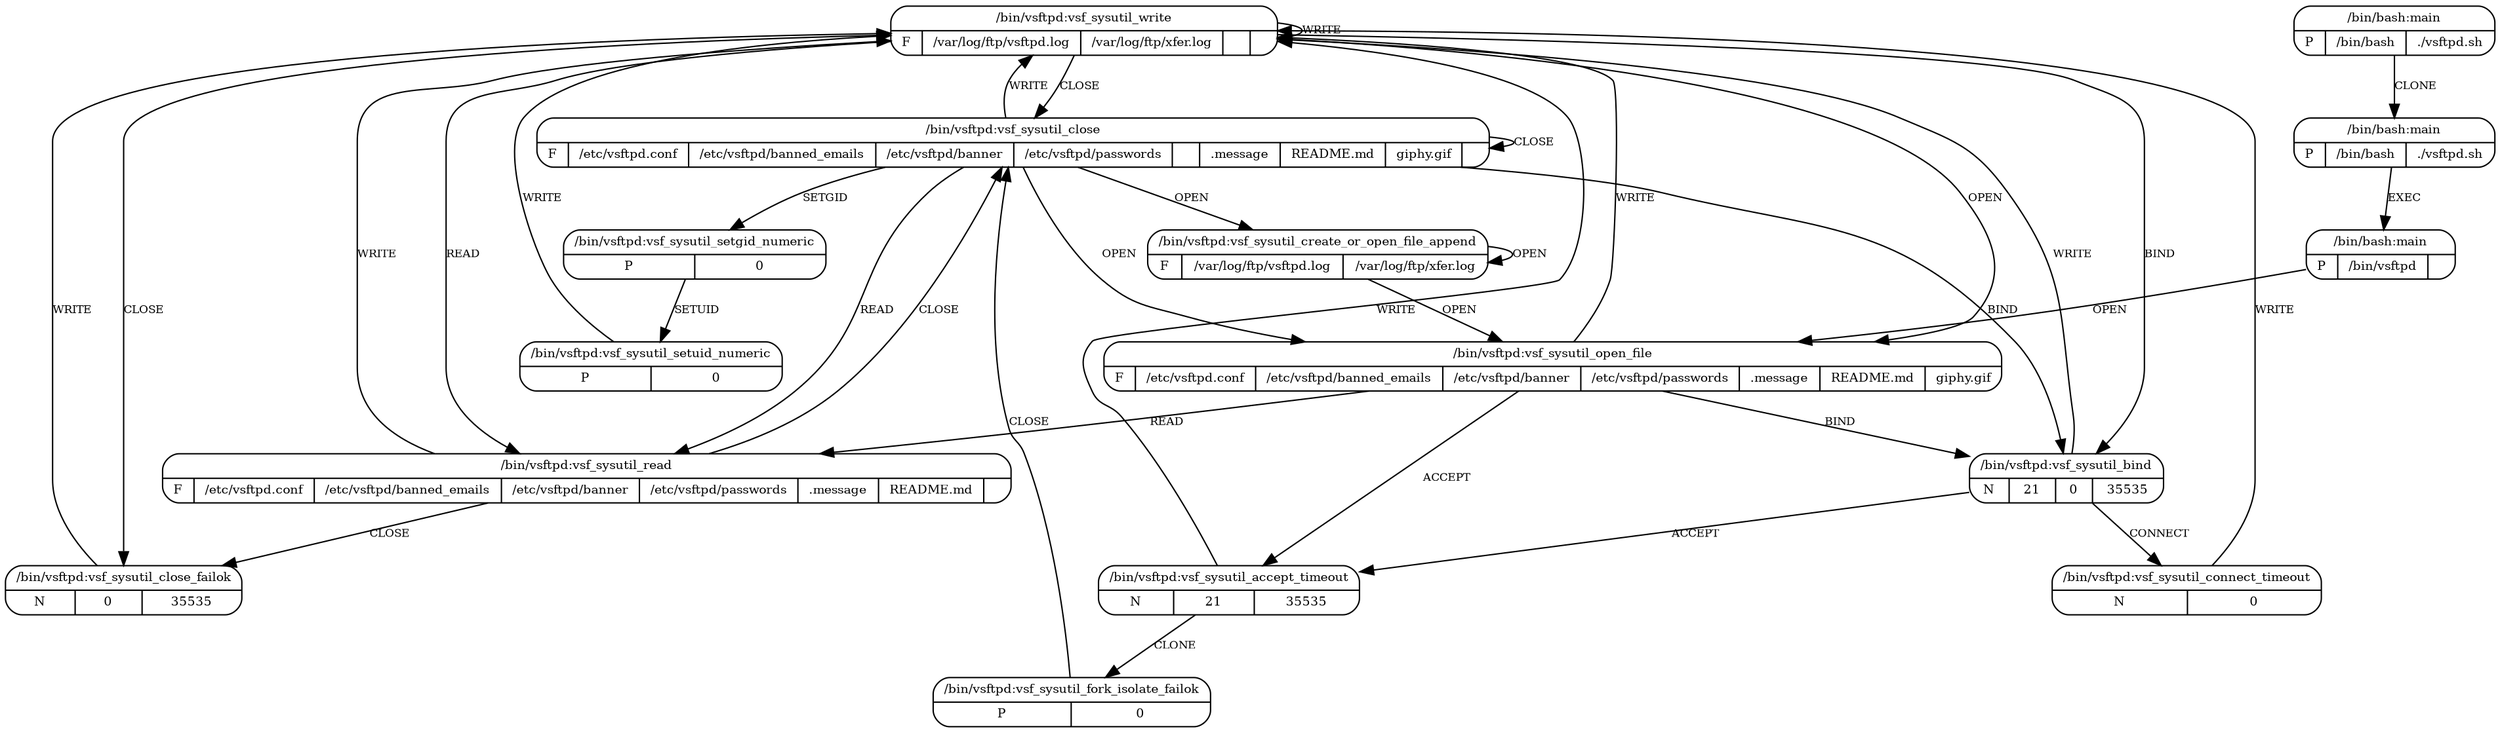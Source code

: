 digraph G {
  3 [shape=Mrecord,
     label="{{/bin/vsftpd:vsf_sysutil_write}|{F|{/var/log/ftp/vsftpd.log}|{/var/log/ftp/xfer.log}|{}|{}}}",
     fontsize=9, ];
  4 [shape=Mrecord,
     label="{{/bin/vsftpd:vsf_sysutil_close}|{F|{/etc/vsftpd.conf}|{/etc/vsftpd/banned_emails}|{/etc/vsftpd/banner}|{/etc/vsftpd/passwords}|{}|{.message}|{README.md}|{giphy.gif}|{}}}",
     fontsize=9, ];
  13 [shape=Mrecord,
      label="{{/bin/vsftpd:vsf_sysutil_read}|{F|{/etc/vsftpd.conf}|{/etc/vsftpd/banned_emails}|{/etc/vsftpd/banner}|{/etc/vsftpd/passwords}|{.message}|{README.md}|{}}}",
      fontsize=9, ];
  8 [shape=Mrecord,
     label="{{/bin/vsftpd:vsf_sysutil_open_file}|{F|{/etc/vsftpd.conf}|{/etc/vsftpd/banned_emails}|{/etc/vsftpd/banner}|{/etc/vsftpd/passwords}|{.message}|{README.md}|{giphy.gif}}}",
     fontsize=9, ];
  9 [shape=Mrecord,
     label="{{/bin/vsftpd:vsf_sysutil_bind}|{N|{21}|{0}|{35535}}}",
     fontsize=9, ];
  14 [shape=Mrecord,
      label="{{/bin/vsftpd:vsf_sysutil_close_failok}|{N|{0}|{35535}}}",
      fontsize=9, ];
  11 [shape=Mrecord,
      label="{{/bin/vsftpd:vsf_sysutil_accept_timeout}|{N|{21}|{35535}}}",
      fontsize=9, ];
  10 [shape=Mrecord, label="{{/bin/vsftpd:vsf_sysutil_connect_timeout}|{N|{0}}}",
      fontsize=9, ];
  7 [shape=Mrecord, label="{{/bin/vsftpd:vsf_sysutil_setuid_numeric}|{P|0}}",
     fontsize=9, ];
  6 [shape=Mrecord, label="{{/bin/vsftpd:vsf_sysutil_setgid_numeric}|{P|0}}",
     fontsize=9, ];
  5 [shape=Mrecord,
     label="{{/bin/vsftpd:vsf_sysutil_create_or_open_file_append}|{F|{/var/log/ftp/vsftpd.log}|{/var/log/ftp/xfer.log}}}",
     fontsize=9, ];
  12 [shape=Mrecord,
      label="{{/bin/vsftpd:vsf_sysutil_fork_isolate_failok}|{P|0}}",
      fontsize=9, ];
  0 [shape=Mrecord, label="{{/bin/bash:main}|{P|/bin/bash|./vsftpd.sh}}",
     fontsize=9, ];
  1 [shape=Mrecord, label="{{/bin/bash:main}|{P|/bin/bash|./vsftpd.sh}}",
     fontsize=9, ];
  2 [shape=Mrecord, label="{{/bin/bash:main}|{P|/bin/vsftpd|}}", fontsize=9, ];
  
  
  3 -> 3 [label="WRITE", fontsize=8, ];
  3 -> 4 [label="CLOSE", fontsize=8, ];
  3 -> 13 [label="READ", fontsize=8, ];
  3 -> 8 [label="OPEN", fontsize=8, ];
  3 -> 9 [label="BIND", fontsize=8, ];
  3 -> 14 [label="CLOSE", fontsize=8, ];
  4 -> 3 [label="WRITE", fontsize=8, ];
  4 -> 4 [label="CLOSE", fontsize=8, ];
  4 -> 13 [label="READ", fontsize=8, ];
  4 -> 8 [label="OPEN", fontsize=8, ];
  4 -> 9 [label="BIND", fontsize=8, ];
  4 -> 6 [label="SETGID", fontsize=8, ];
  4 -> 5 [label="OPEN", fontsize=8, ];
  13 -> 3 [label="WRITE", fontsize=8, ];
  13 -> 4 [label="CLOSE", fontsize=8, ];
  13 -> 14 [label="CLOSE", fontsize=8, ];
  8 -> 3 [label="WRITE", fontsize=8, ];
  8 -> 13 [label="READ", fontsize=8, ];
  8 -> 9 [label="BIND", fontsize=8, ];
  8 -> 11 [label="ACCEPT", fontsize=8, ];
  9 -> 3 [label="WRITE", fontsize=8, ];
  9 -> 11 [label="ACCEPT", fontsize=8, ];
  9 -> 10 [label="CONNECT", fontsize=8, ];
  14 -> 3 [label="WRITE", fontsize=8, ];
  11 -> 3 [label="WRITE", fontsize=8, ];
  11 -> 12 [label="CLONE", fontsize=8, ];
  10 -> 3 [label="WRITE", fontsize=8, ];
  7 -> 3 [label="WRITE", fontsize=8, ];
  6 -> 7 [label="SETUID", fontsize=8, ];
  5 -> 8 [label="OPEN", fontsize=8, ];
  5 -> 5 [label="OPEN", fontsize=8, ];
  12 -> 4 [label="CLOSE", fontsize=8, ];
  0 -> 1 [label="CLONE", fontsize=8, ];
  1 -> 2 [label="EXEC", fontsize=8, ];
  2 -> 8 [label="OPEN", fontsize=8, ];
  
  }